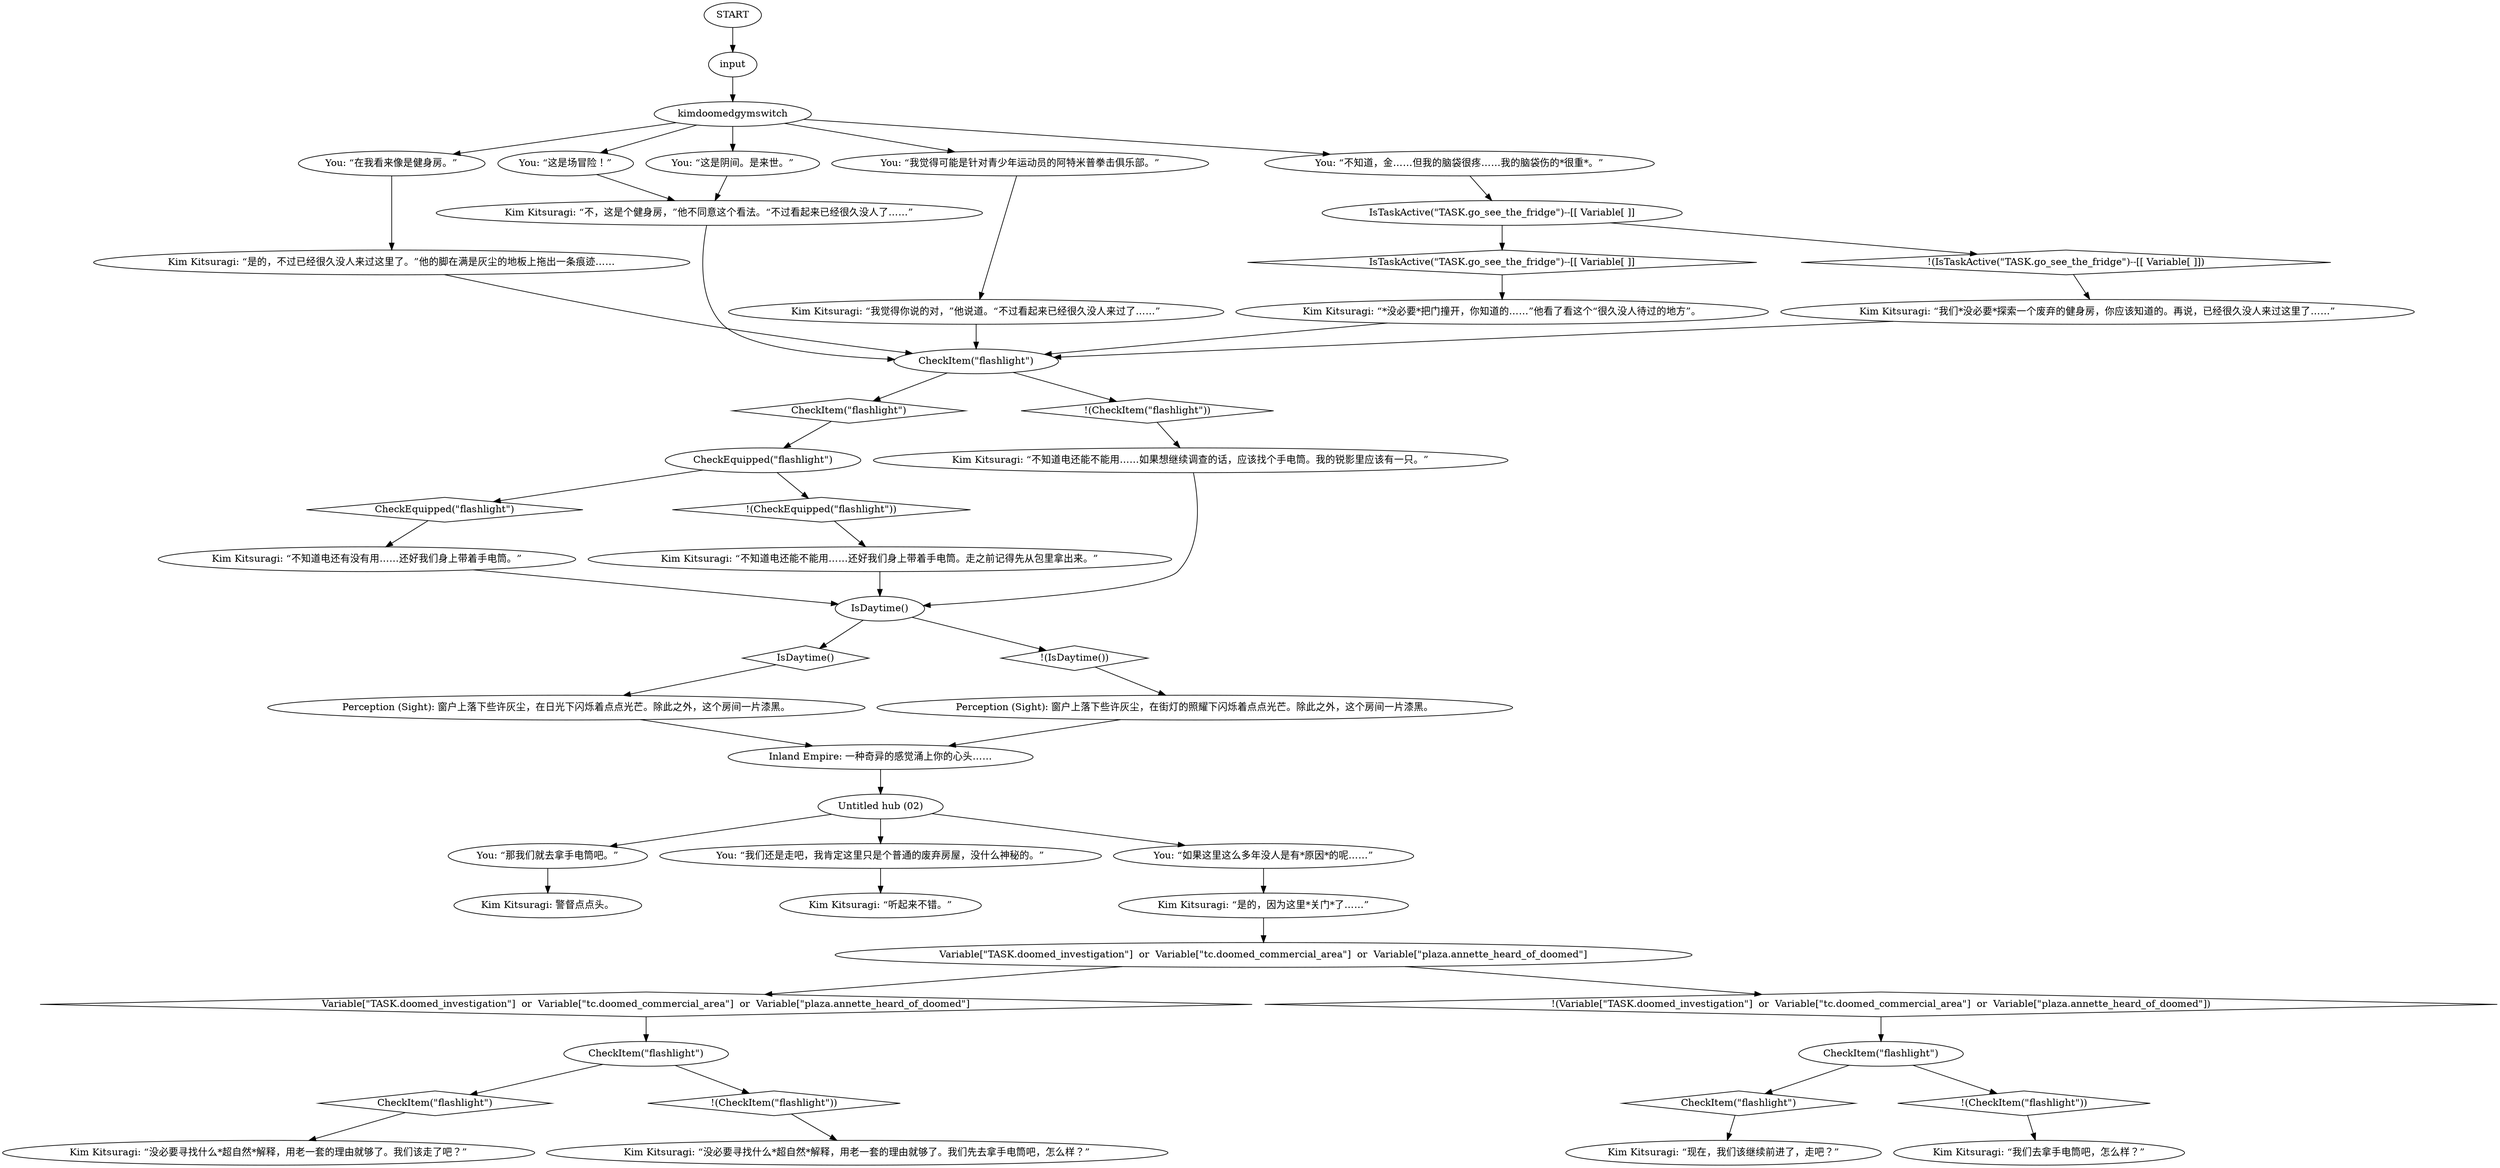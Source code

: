 # KIM SWITCH / DOOMED
# After breaking down the back door in the bookstore you and Kim discover yourself in a gym.
# ==================================================
digraph G {
	  0 [label="START"];
	  1 [label="input"];
	  2 [label="CheckItem(\"flashlight\")"];
	  3 [label="CheckItem(\"flashlight\")", shape=diamond];
	  4 [label="!(CheckItem(\"flashlight\"))", shape=diamond];
	  5 [label="You: “在我看来像是健身房。”"];
	  6 [label="Kim Kitsuragi: “现在，我们该继续前进了，走吧？”"];
	  7 [label="Kim Kitsuragi: “没必要寻找什么*超自然*解释，用老一套的理由就够了。我们该走了吧？”"];
	  8 [label="Kim Kitsuragi: “没必要寻找什么*超自然*解释，用老一套的理由就够了。我们先去拿手电筒吧，怎么样？”"];
	  9 [label="IsDaytime()"];
	  10 [label="IsDaytime()", shape=diamond];
	  11 [label="!(IsDaytime())", shape=diamond];
	  12 [label="Kim Kitsuragi: “是的，因为这里*关门*了……”"];
	  13 [label="Variable[\"TASK.doomed_investigation\"]  or  Variable[\"tc.doomed_commercial_area\"]  or  Variable[\"plaza.annette_heard_of_doomed\"]"];
	  14 [label="Variable[\"TASK.doomed_investigation\"]  or  Variable[\"tc.doomed_commercial_area\"]  or  Variable[\"plaza.annette_heard_of_doomed\"]", shape=diamond];
	  15 [label="!(Variable[\"TASK.doomed_investigation\"]  or  Variable[\"tc.doomed_commercial_area\"]  or  Variable[\"plaza.annette_heard_of_doomed\"])", shape=diamond];
	  16 [label="CheckItem(\"flashlight\")"];
	  17 [label="CheckItem(\"flashlight\")", shape=diamond];
	  18 [label="!(CheckItem(\"flashlight\"))", shape=diamond];
	  19 [label="You: “那我们就去拿手电筒吧。”"];
	  20 [label="kimdoomedgymswitch"];
	  21 [label="Kim Kitsuragi: “不，这是个健身房，”他不同意这个看法。“不过看起来已经很久没人了……”"];
	  22 [label="Kim Kitsuragi: “我觉得你说的对，”他说道。“不过看起来已经很久没人来过了……”"];
	  23 [label="Kim Kitsuragi: “我们去拿手电筒吧，怎么样？”"];
	  24 [label="You: “这是场冒险！”"];
	  25 [label="Kim Kitsuragi: “不知道电还能不能用……还好我们身上带着手电筒。走之前记得先从包里拿出来。”"];
	  26 [label="Kim Kitsuragi: “我们*没必要*探索一个废弃的健身房，你应该知道的。再说，已经很久没人来过这里了……”"];
	  27 [label="Perception (Sight): 窗户上落下些许灰尘，在日光下闪烁着点点光芒。除此之外，这个房间一片漆黑。"];
	  28 [label="You: “我觉得可能是针对青少年运动员的阿特米普拳击俱乐部。”"];
	  29 [label="You: “不知道，金……但我的脑袋很疼……我的脑袋伤的*很重*。”"];
	  30 [label="Kim Kitsuragi: “是的，不过已经很久没人来过这里了。”他的脚在满是灰尘的地板上拖出一条痕迹……"];
	  31 [label="Kim Kitsuragi: “*没必要*把门撞开，你知道的……”他看了看这个“很久没人待过的地方”。"];
	  32 [label="Perception (Sight): 窗户上落下些许灰尘，在街灯的照耀下闪烁着点点光芒。除此之外，这个房间一片漆黑。"];
	  33 [label="You: “我们还是走吧，我肯定这里只是个普通的废弃房屋，没什么神秘的。”"];
	  34 [label="You: “这是阴间。是来世。”"];
	  35 [label="Untitled hub (02)"];
	  36 [label="Kim Kitsuragi: “不知道电还能不能用……如果想继续调查的话，应该找个手电筒。我的锐影里应该有一只。”"];
	  37 [label="Inland Empire: 一种奇异的感觉涌上你的心头……"];
	  38 [label="Kim Kitsuragi: 警督点点头。"];
	  39 [label="IsTaskActive(\"TASK.go_see_the_fridge\")--[[ Variable[ ]]"];
	  40 [label="IsTaskActive(\"TASK.go_see_the_fridge\")--[[ Variable[ ]]", shape=diamond];
	  41 [label="!(IsTaskActive(\"TASK.go_see_the_fridge\")--[[ Variable[ ]])", shape=diamond];
	  42 [label="CheckEquipped(\"flashlight\")"];
	  43 [label="CheckEquipped(\"flashlight\")", shape=diamond];
	  44 [label="!(CheckEquipped(\"flashlight\"))", shape=diamond];
	  45 [label="You: “如果这里这么多年没人是有*原因*的呢……”"];
	  46 [label="CheckItem(\"flashlight\")"];
	  47 [label="CheckItem(\"flashlight\")", shape=diamond];
	  48 [label="!(CheckItem(\"flashlight\"))", shape=diamond];
	  49 [label="Kim Kitsuragi: “不知道电还有没有用……还好我们身上带着手电筒。”"];
	  50 [label="Kim Kitsuragi: “听起来不错。”"];
	  0 -> 1
	  1 -> 20
	  2 -> 3
	  2 -> 4
	  3 -> 6
	  4 -> 23
	  5 -> 30
	  9 -> 10
	  9 -> 11
	  10 -> 27
	  11 -> 32
	  12 -> 13
	  13 -> 14
	  13 -> 15
	  14 -> 46
	  15 -> 2
	  16 -> 17
	  16 -> 18
	  17 -> 42
	  18 -> 36
	  19 -> 38
	  20 -> 34
	  20 -> 5
	  20 -> 24
	  20 -> 28
	  20 -> 29
	  21 -> 16
	  22 -> 16
	  24 -> 21
	  25 -> 9
	  26 -> 16
	  27 -> 37
	  28 -> 22
	  29 -> 39
	  30 -> 16
	  31 -> 16
	  32 -> 37
	  33 -> 50
	  34 -> 21
	  35 -> 33
	  35 -> 19
	  35 -> 45
	  36 -> 9
	  37 -> 35
	  39 -> 40
	  39 -> 41
	  40 -> 31
	  41 -> 26
	  42 -> 43
	  42 -> 44
	  43 -> 49
	  44 -> 25
	  45 -> 12
	  46 -> 48
	  46 -> 47
	  47 -> 7
	  48 -> 8
	  49 -> 9
}

